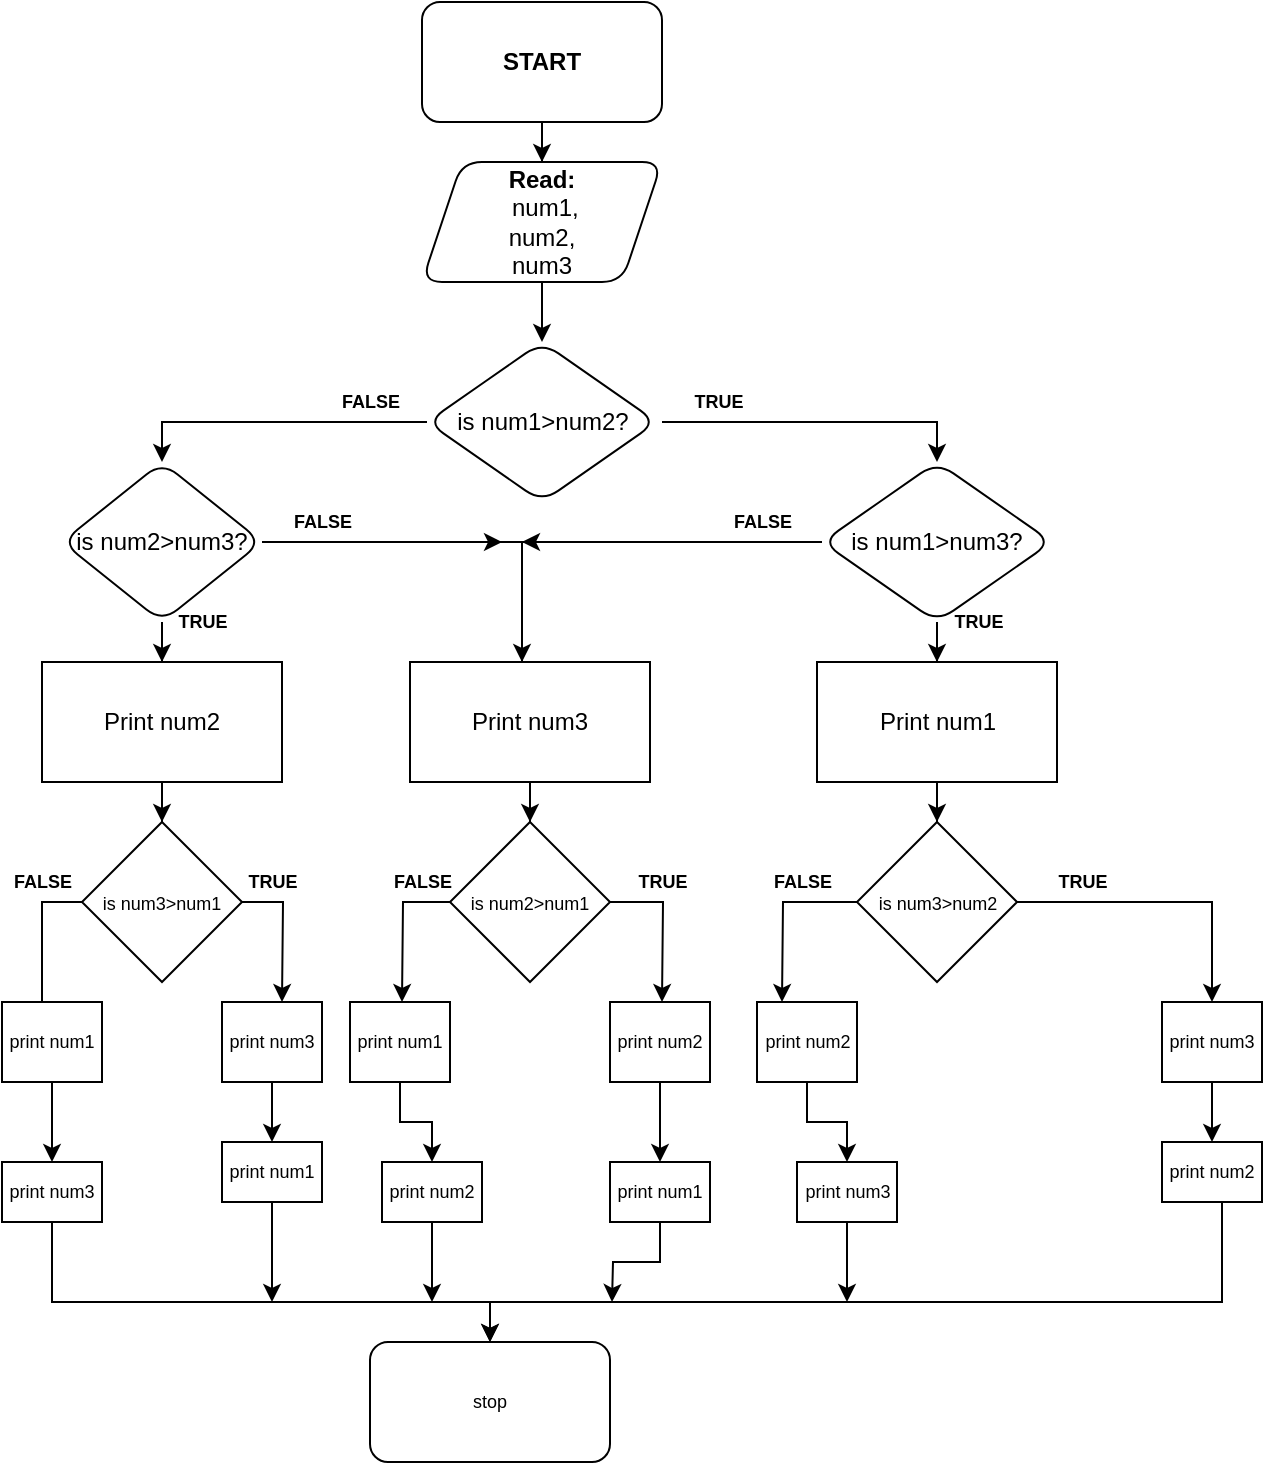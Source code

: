 <mxfile version="19.0.3" type="github">
  <diagram id="C5RBs43oDa-KdzZeNtuy" name="Page-1">
    <mxGraphModel dx="599" dy="337" grid="1" gridSize="10" guides="1" tooltips="1" connect="1" arrows="1" fold="1" page="1" pageScale="1" pageWidth="827" pageHeight="1169" math="0" shadow="0">
      <root>
        <mxCell id="WIyWlLk6GJQsqaUBKTNV-0" />
        <mxCell id="WIyWlLk6GJQsqaUBKTNV-1" parent="WIyWlLk6GJQsqaUBKTNV-0" />
        <mxCell id="LlKvp34tVeATpkxpAkD_-2" value="" style="edgeStyle=orthogonalEdgeStyle;rounded=0;orthogonalLoop=1;jettySize=auto;html=1;" edge="1" parent="WIyWlLk6GJQsqaUBKTNV-1" source="LlKvp34tVeATpkxpAkD_-0" target="LlKvp34tVeATpkxpAkD_-1">
          <mxGeometry relative="1" as="geometry" />
        </mxCell>
        <mxCell id="LlKvp34tVeATpkxpAkD_-0" value="&lt;b&gt;START&lt;/b&gt;" style="rounded=1;whiteSpace=wrap;html=1;" vertex="1" parent="WIyWlLk6GJQsqaUBKTNV-1">
          <mxGeometry x="360" y="10" width="120" height="60" as="geometry" />
        </mxCell>
        <mxCell id="LlKvp34tVeATpkxpAkD_-4" value="" style="edgeStyle=orthogonalEdgeStyle;rounded=0;orthogonalLoop=1;jettySize=auto;html=1;" edge="1" parent="WIyWlLk6GJQsqaUBKTNV-1" source="LlKvp34tVeATpkxpAkD_-1" target="LlKvp34tVeATpkxpAkD_-3">
          <mxGeometry relative="1" as="geometry" />
        </mxCell>
        <mxCell id="LlKvp34tVeATpkxpAkD_-1" value="&lt;b&gt;Read:&lt;/b&gt;&lt;br&gt;&amp;nbsp;num1, &lt;br&gt;num2,&lt;br&gt;num3" style="shape=parallelogram;perimeter=parallelogramPerimeter;whiteSpace=wrap;html=1;fixedSize=1;rounded=1;" vertex="1" parent="WIyWlLk6GJQsqaUBKTNV-1">
          <mxGeometry x="360" y="90" width="120" height="60" as="geometry" />
        </mxCell>
        <mxCell id="LlKvp34tVeATpkxpAkD_-11" style="edgeStyle=orthogonalEdgeStyle;rounded=0;orthogonalLoop=1;jettySize=auto;html=1;entryX=0.5;entryY=0;entryDx=0;entryDy=0;" edge="1" parent="WIyWlLk6GJQsqaUBKTNV-1" target="LlKvp34tVeATpkxpAkD_-8">
          <mxGeometry relative="1" as="geometry">
            <mxPoint x="480" y="220" as="sourcePoint" />
            <Array as="points">
              <mxPoint x="618" y="220" />
            </Array>
          </mxGeometry>
        </mxCell>
        <mxCell id="LlKvp34tVeATpkxpAkD_-12" style="edgeStyle=orthogonalEdgeStyle;rounded=0;orthogonalLoop=1;jettySize=auto;html=1;entryX=0.5;entryY=0;entryDx=0;entryDy=0;" edge="1" parent="WIyWlLk6GJQsqaUBKTNV-1" source="LlKvp34tVeATpkxpAkD_-3" target="LlKvp34tVeATpkxpAkD_-7">
          <mxGeometry relative="1" as="geometry" />
        </mxCell>
        <mxCell id="LlKvp34tVeATpkxpAkD_-3" value="is num1&amp;gt;num2?" style="rhombus;whiteSpace=wrap;html=1;rounded=1;" vertex="1" parent="WIyWlLk6GJQsqaUBKTNV-1">
          <mxGeometry x="362.5" y="180" width="115" height="80" as="geometry" />
        </mxCell>
        <mxCell id="LlKvp34tVeATpkxpAkD_-14" style="edgeStyle=orthogonalEdgeStyle;rounded=0;orthogonalLoop=1;jettySize=auto;html=1;" edge="1" parent="WIyWlLk6GJQsqaUBKTNV-1" source="LlKvp34tVeATpkxpAkD_-7">
          <mxGeometry relative="1" as="geometry">
            <mxPoint x="400" y="280" as="targetPoint" />
          </mxGeometry>
        </mxCell>
        <mxCell id="LlKvp34tVeATpkxpAkD_-17" style="edgeStyle=orthogonalEdgeStyle;rounded=0;orthogonalLoop=1;jettySize=auto;html=1;exitX=1;exitY=0.5;exitDx=0;exitDy=0;entryX=0.5;entryY=0;entryDx=0;entryDy=0;" edge="1" parent="WIyWlLk6GJQsqaUBKTNV-1" source="LlKvp34tVeATpkxpAkD_-7" target="LlKvp34tVeATpkxpAkD_-19">
          <mxGeometry relative="1" as="geometry">
            <mxPoint x="403" y="330" as="targetPoint" />
            <Array as="points">
              <mxPoint x="410" y="280" />
              <mxPoint x="410" y="360" />
            </Array>
          </mxGeometry>
        </mxCell>
        <mxCell id="LlKvp34tVeATpkxpAkD_-22" value="" style="edgeStyle=orthogonalEdgeStyle;rounded=0;orthogonalLoop=1;jettySize=auto;html=1;" edge="1" parent="WIyWlLk6GJQsqaUBKTNV-1" source="LlKvp34tVeATpkxpAkD_-7" target="LlKvp34tVeATpkxpAkD_-20">
          <mxGeometry relative="1" as="geometry" />
        </mxCell>
        <mxCell id="LlKvp34tVeATpkxpAkD_-7" value="is num2&amp;gt;num3?" style="rhombus;whiteSpace=wrap;html=1;rounded=1;" vertex="1" parent="WIyWlLk6GJQsqaUBKTNV-1">
          <mxGeometry x="180" y="240" width="100" height="80" as="geometry" />
        </mxCell>
        <mxCell id="LlKvp34tVeATpkxpAkD_-13" style="edgeStyle=orthogonalEdgeStyle;rounded=0;orthogonalLoop=1;jettySize=auto;html=1;" edge="1" parent="WIyWlLk6GJQsqaUBKTNV-1" source="LlKvp34tVeATpkxpAkD_-8">
          <mxGeometry relative="1" as="geometry">
            <mxPoint x="410" y="280" as="targetPoint" />
            <Array as="points">
              <mxPoint x="420" y="280" />
              <mxPoint x="420" y="280" />
            </Array>
          </mxGeometry>
        </mxCell>
        <mxCell id="LlKvp34tVeATpkxpAkD_-18" style="edgeStyle=orthogonalEdgeStyle;rounded=0;orthogonalLoop=1;jettySize=auto;html=1;" edge="1" parent="WIyWlLk6GJQsqaUBKTNV-1" source="LlKvp34tVeATpkxpAkD_-8" target="LlKvp34tVeATpkxpAkD_-19">
          <mxGeometry relative="1" as="geometry">
            <mxPoint x="402.5" y="330" as="targetPoint" />
            <Array as="points">
              <mxPoint x="410" y="280" />
            </Array>
          </mxGeometry>
        </mxCell>
        <mxCell id="LlKvp34tVeATpkxpAkD_-23" value="" style="edgeStyle=orthogonalEdgeStyle;rounded=0;orthogonalLoop=1;jettySize=auto;html=1;" edge="1" parent="WIyWlLk6GJQsqaUBKTNV-1" source="LlKvp34tVeATpkxpAkD_-8" target="LlKvp34tVeATpkxpAkD_-21">
          <mxGeometry relative="1" as="geometry" />
        </mxCell>
        <mxCell id="LlKvp34tVeATpkxpAkD_-8" value="is num1&amp;gt;num3?" style="rhombus;whiteSpace=wrap;html=1;rounded=1;" vertex="1" parent="WIyWlLk6GJQsqaUBKTNV-1">
          <mxGeometry x="560" y="240" width="115" height="80" as="geometry" />
        </mxCell>
        <mxCell id="LlKvp34tVeATpkxpAkD_-29" value="" style="edgeStyle=orthogonalEdgeStyle;rounded=0;orthogonalLoop=1;jettySize=auto;html=1;fontSize=9;" edge="1" parent="WIyWlLk6GJQsqaUBKTNV-1" source="LlKvp34tVeATpkxpAkD_-19" target="LlKvp34tVeATpkxpAkD_-28">
          <mxGeometry relative="1" as="geometry" />
        </mxCell>
        <mxCell id="LlKvp34tVeATpkxpAkD_-19" value="Print num3" style="rounded=0;whiteSpace=wrap;html=1;" vertex="1" parent="WIyWlLk6GJQsqaUBKTNV-1">
          <mxGeometry x="354" y="340" width="120" height="60" as="geometry" />
        </mxCell>
        <mxCell id="LlKvp34tVeATpkxpAkD_-25" value="" style="edgeStyle=orthogonalEdgeStyle;rounded=0;orthogonalLoop=1;jettySize=auto;html=1;fontSize=9;" edge="1" parent="WIyWlLk6GJQsqaUBKTNV-1" source="LlKvp34tVeATpkxpAkD_-20" target="LlKvp34tVeATpkxpAkD_-24">
          <mxGeometry relative="1" as="geometry" />
        </mxCell>
        <mxCell id="LlKvp34tVeATpkxpAkD_-20" value="Print num2" style="rounded=0;whiteSpace=wrap;html=1;" vertex="1" parent="WIyWlLk6GJQsqaUBKTNV-1">
          <mxGeometry x="170" y="340" width="120" height="60" as="geometry" />
        </mxCell>
        <mxCell id="LlKvp34tVeATpkxpAkD_-27" value="" style="edgeStyle=orthogonalEdgeStyle;rounded=0;orthogonalLoop=1;jettySize=auto;html=1;fontSize=9;" edge="1" parent="WIyWlLk6GJQsqaUBKTNV-1" source="LlKvp34tVeATpkxpAkD_-21" target="LlKvp34tVeATpkxpAkD_-26">
          <mxGeometry relative="1" as="geometry" />
        </mxCell>
        <mxCell id="LlKvp34tVeATpkxpAkD_-21" value="Print num1" style="rounded=0;whiteSpace=wrap;html=1;" vertex="1" parent="WIyWlLk6GJQsqaUBKTNV-1">
          <mxGeometry x="557.5" y="340" width="120" height="60" as="geometry" />
        </mxCell>
        <mxCell id="LlKvp34tVeATpkxpAkD_-69" style="edgeStyle=orthogonalEdgeStyle;rounded=0;orthogonalLoop=1;jettySize=auto;html=1;fontSize=9;" edge="1" parent="WIyWlLk6GJQsqaUBKTNV-1" source="LlKvp34tVeATpkxpAkD_-24">
          <mxGeometry relative="1" as="geometry">
            <mxPoint x="290" y="510" as="targetPoint" />
          </mxGeometry>
        </mxCell>
        <mxCell id="LlKvp34tVeATpkxpAkD_-83" style="edgeStyle=orthogonalEdgeStyle;rounded=0;orthogonalLoop=1;jettySize=auto;html=1;fontSize=9;" edge="1" parent="WIyWlLk6GJQsqaUBKTNV-1" source="LlKvp34tVeATpkxpAkD_-24">
          <mxGeometry relative="1" as="geometry">
            <mxPoint x="170" y="510.0" as="targetPoint" />
          </mxGeometry>
        </mxCell>
        <mxCell id="LlKvp34tVeATpkxpAkD_-24" value="&lt;font style=&quot;font-size: 9px;&quot;&gt;is num3&amp;gt;num1&lt;/font&gt;" style="rhombus;whiteSpace=wrap;html=1;" vertex="1" parent="WIyWlLk6GJQsqaUBKTNV-1">
          <mxGeometry x="190" y="420" width="80" height="80" as="geometry" />
        </mxCell>
        <mxCell id="LlKvp34tVeATpkxpAkD_-79" style="edgeStyle=orthogonalEdgeStyle;rounded=0;orthogonalLoop=1;jettySize=auto;html=1;entryX=0.5;entryY=0;entryDx=0;entryDy=0;fontSize=9;" edge="1" parent="WIyWlLk6GJQsqaUBKTNV-1" source="LlKvp34tVeATpkxpAkD_-26" target="LlKvp34tVeATpkxpAkD_-57">
          <mxGeometry relative="1" as="geometry" />
        </mxCell>
        <mxCell id="LlKvp34tVeATpkxpAkD_-80" style="edgeStyle=orthogonalEdgeStyle;rounded=0;orthogonalLoop=1;jettySize=auto;html=1;fontSize=9;" edge="1" parent="WIyWlLk6GJQsqaUBKTNV-1" source="LlKvp34tVeATpkxpAkD_-26">
          <mxGeometry relative="1" as="geometry">
            <mxPoint x="540" y="510.0" as="targetPoint" />
          </mxGeometry>
        </mxCell>
        <mxCell id="LlKvp34tVeATpkxpAkD_-26" value="&lt;font style=&quot;font-size: 9px;&quot;&gt;is num3&amp;gt;num2&lt;/font&gt;" style="rhombus;whiteSpace=wrap;html=1;" vertex="1" parent="WIyWlLk6GJQsqaUBKTNV-1">
          <mxGeometry x="577.5" y="420" width="80" height="80" as="geometry" />
        </mxCell>
        <mxCell id="LlKvp34tVeATpkxpAkD_-70" style="edgeStyle=orthogonalEdgeStyle;rounded=0;orthogonalLoop=1;jettySize=auto;html=1;fontSize=9;" edge="1" parent="WIyWlLk6GJQsqaUBKTNV-1" source="LlKvp34tVeATpkxpAkD_-28">
          <mxGeometry relative="1" as="geometry">
            <mxPoint x="480" y="510.0" as="targetPoint" />
          </mxGeometry>
        </mxCell>
        <mxCell id="LlKvp34tVeATpkxpAkD_-82" style="edgeStyle=orthogonalEdgeStyle;rounded=0;orthogonalLoop=1;jettySize=auto;html=1;fontSize=9;" edge="1" parent="WIyWlLk6GJQsqaUBKTNV-1" source="LlKvp34tVeATpkxpAkD_-28">
          <mxGeometry relative="1" as="geometry">
            <mxPoint x="350" y="510.0" as="targetPoint" />
          </mxGeometry>
        </mxCell>
        <mxCell id="LlKvp34tVeATpkxpAkD_-28" value="&lt;font style=&quot;font-size: 9px;&quot;&gt;is num2&amp;gt;num1&lt;/font&gt;" style="rhombus;whiteSpace=wrap;html=1;" vertex="1" parent="WIyWlLk6GJQsqaUBKTNV-1">
          <mxGeometry x="374" y="420" width="80" height="80" as="geometry" />
        </mxCell>
        <mxCell id="LlKvp34tVeATpkxpAkD_-32" value="stop" style="rounded=1;whiteSpace=wrap;html=1;fontSize=9;" vertex="1" parent="WIyWlLk6GJQsqaUBKTNV-1">
          <mxGeometry x="334" y="680" width="120" height="60" as="geometry" />
        </mxCell>
        <mxCell id="LlKvp34tVeATpkxpAkD_-42" value="" style="edgeStyle=orthogonalEdgeStyle;rounded=0;orthogonalLoop=1;jettySize=auto;html=1;fontSize=9;" edge="1" parent="WIyWlLk6GJQsqaUBKTNV-1" source="LlKvp34tVeATpkxpAkD_-43" target="LlKvp34tVeATpkxpAkD_-44">
          <mxGeometry relative="1" as="geometry" />
        </mxCell>
        <mxCell id="LlKvp34tVeATpkxpAkD_-43" value="print num3" style="rounded=0;whiteSpace=wrap;html=1;fontSize=9;" vertex="1" parent="WIyWlLk6GJQsqaUBKTNV-1">
          <mxGeometry x="260" y="510" width="50" height="40" as="geometry" />
        </mxCell>
        <mxCell id="LlKvp34tVeATpkxpAkD_-63" style="edgeStyle=orthogonalEdgeStyle;rounded=0;orthogonalLoop=1;jettySize=auto;html=1;fontSize=9;" edge="1" parent="WIyWlLk6GJQsqaUBKTNV-1" source="LlKvp34tVeATpkxpAkD_-44">
          <mxGeometry relative="1" as="geometry">
            <mxPoint x="285" y="660" as="targetPoint" />
          </mxGeometry>
        </mxCell>
        <mxCell id="LlKvp34tVeATpkxpAkD_-44" value="print num1" style="rounded=0;whiteSpace=wrap;html=1;fontSize=9;" vertex="1" parent="WIyWlLk6GJQsqaUBKTNV-1">
          <mxGeometry x="260" y="580" width="50" height="30" as="geometry" />
        </mxCell>
        <mxCell id="LlKvp34tVeATpkxpAkD_-45" value="" style="edgeStyle=orthogonalEdgeStyle;rounded=0;orthogonalLoop=1;jettySize=auto;html=1;fontSize=9;" edge="1" parent="WIyWlLk6GJQsqaUBKTNV-1" source="LlKvp34tVeATpkxpAkD_-46" target="LlKvp34tVeATpkxpAkD_-47">
          <mxGeometry relative="1" as="geometry" />
        </mxCell>
        <mxCell id="LlKvp34tVeATpkxpAkD_-46" value="print num1" style="rounded=0;whiteSpace=wrap;html=1;fontSize=9;" vertex="1" parent="WIyWlLk6GJQsqaUBKTNV-1">
          <mxGeometry x="150" y="510" width="50" height="40" as="geometry" />
        </mxCell>
        <mxCell id="LlKvp34tVeATpkxpAkD_-62" style="edgeStyle=orthogonalEdgeStyle;rounded=0;orthogonalLoop=1;jettySize=auto;html=1;fontSize=9;" edge="1" parent="WIyWlLk6GJQsqaUBKTNV-1" source="LlKvp34tVeATpkxpAkD_-47" target="LlKvp34tVeATpkxpAkD_-32">
          <mxGeometry relative="1" as="geometry">
            <Array as="points">
              <mxPoint x="175" y="660" />
              <mxPoint x="394" y="660" />
            </Array>
          </mxGeometry>
        </mxCell>
        <mxCell id="LlKvp34tVeATpkxpAkD_-47" value="print num3" style="rounded=0;whiteSpace=wrap;html=1;fontSize=9;" vertex="1" parent="WIyWlLk6GJQsqaUBKTNV-1">
          <mxGeometry x="150" y="590" width="50" height="30" as="geometry" />
        </mxCell>
        <mxCell id="LlKvp34tVeATpkxpAkD_-50" value="" style="edgeStyle=orthogonalEdgeStyle;rounded=0;orthogonalLoop=1;jettySize=auto;html=1;fontSize=9;" edge="1" parent="WIyWlLk6GJQsqaUBKTNV-1" source="LlKvp34tVeATpkxpAkD_-51" target="LlKvp34tVeATpkxpAkD_-52">
          <mxGeometry relative="1" as="geometry" />
        </mxCell>
        <mxCell id="LlKvp34tVeATpkxpAkD_-51" value="print num2" style="rounded=0;whiteSpace=wrap;html=1;fontSize=9;" vertex="1" parent="WIyWlLk6GJQsqaUBKTNV-1">
          <mxGeometry x="454" y="510" width="50" height="40" as="geometry" />
        </mxCell>
        <mxCell id="LlKvp34tVeATpkxpAkD_-66" style="edgeStyle=orthogonalEdgeStyle;rounded=0;orthogonalLoop=1;jettySize=auto;html=1;fontSize=9;" edge="1" parent="WIyWlLk6GJQsqaUBKTNV-1" source="LlKvp34tVeATpkxpAkD_-52">
          <mxGeometry relative="1" as="geometry">
            <mxPoint x="455" y="660.0" as="targetPoint" />
          </mxGeometry>
        </mxCell>
        <mxCell id="LlKvp34tVeATpkxpAkD_-52" value="print num1" style="rounded=0;whiteSpace=wrap;html=1;fontSize=9;" vertex="1" parent="WIyWlLk6GJQsqaUBKTNV-1">
          <mxGeometry x="454" y="590" width="50" height="30" as="geometry" />
        </mxCell>
        <mxCell id="LlKvp34tVeATpkxpAkD_-53" value="" style="edgeStyle=orthogonalEdgeStyle;rounded=0;orthogonalLoop=1;jettySize=auto;html=1;fontSize=9;" edge="1" parent="WIyWlLk6GJQsqaUBKTNV-1" source="LlKvp34tVeATpkxpAkD_-54" target="LlKvp34tVeATpkxpAkD_-55">
          <mxGeometry relative="1" as="geometry" />
        </mxCell>
        <mxCell id="LlKvp34tVeATpkxpAkD_-54" value="print num1" style="rounded=0;whiteSpace=wrap;html=1;fontSize=9;" vertex="1" parent="WIyWlLk6GJQsqaUBKTNV-1">
          <mxGeometry x="324" y="510" width="50" height="40" as="geometry" />
        </mxCell>
        <mxCell id="LlKvp34tVeATpkxpAkD_-64" style="edgeStyle=orthogonalEdgeStyle;rounded=0;orthogonalLoop=1;jettySize=auto;html=1;fontSize=9;" edge="1" parent="WIyWlLk6GJQsqaUBKTNV-1" source="LlKvp34tVeATpkxpAkD_-55">
          <mxGeometry relative="1" as="geometry">
            <mxPoint x="365" y="660.0" as="targetPoint" />
          </mxGeometry>
        </mxCell>
        <mxCell id="LlKvp34tVeATpkxpAkD_-55" value="print num2" style="rounded=0;whiteSpace=wrap;html=1;fontSize=9;" vertex="1" parent="WIyWlLk6GJQsqaUBKTNV-1">
          <mxGeometry x="340" y="590" width="50" height="30" as="geometry" />
        </mxCell>
        <mxCell id="LlKvp34tVeATpkxpAkD_-56" value="" style="edgeStyle=orthogonalEdgeStyle;rounded=0;orthogonalLoop=1;jettySize=auto;html=1;fontSize=9;" edge="1" parent="WIyWlLk6GJQsqaUBKTNV-1" source="LlKvp34tVeATpkxpAkD_-57" target="LlKvp34tVeATpkxpAkD_-58">
          <mxGeometry relative="1" as="geometry" />
        </mxCell>
        <mxCell id="LlKvp34tVeATpkxpAkD_-57" value="print num3" style="rounded=0;whiteSpace=wrap;html=1;fontSize=9;" vertex="1" parent="WIyWlLk6GJQsqaUBKTNV-1">
          <mxGeometry x="730" y="510" width="50" height="40" as="geometry" />
        </mxCell>
        <mxCell id="LlKvp34tVeATpkxpAkD_-65" style="edgeStyle=orthogonalEdgeStyle;rounded=0;orthogonalLoop=1;jettySize=auto;html=1;entryX=0.5;entryY=0;entryDx=0;entryDy=0;fontSize=9;" edge="1" parent="WIyWlLk6GJQsqaUBKTNV-1" source="LlKvp34tVeATpkxpAkD_-58" target="LlKvp34tVeATpkxpAkD_-32">
          <mxGeometry relative="1" as="geometry">
            <Array as="points">
              <mxPoint x="760" y="660" />
              <mxPoint x="394" y="660" />
            </Array>
          </mxGeometry>
        </mxCell>
        <mxCell id="LlKvp34tVeATpkxpAkD_-58" value="print num2" style="rounded=0;whiteSpace=wrap;html=1;fontSize=9;" vertex="1" parent="WIyWlLk6GJQsqaUBKTNV-1">
          <mxGeometry x="730" y="580" width="50" height="30" as="geometry" />
        </mxCell>
        <mxCell id="LlKvp34tVeATpkxpAkD_-59" value="" style="edgeStyle=orthogonalEdgeStyle;rounded=0;orthogonalLoop=1;jettySize=auto;html=1;fontSize=9;" edge="1" parent="WIyWlLk6GJQsqaUBKTNV-1" source="LlKvp34tVeATpkxpAkD_-60" target="LlKvp34tVeATpkxpAkD_-61">
          <mxGeometry relative="1" as="geometry" />
        </mxCell>
        <mxCell id="LlKvp34tVeATpkxpAkD_-60" value="print num2" style="rounded=0;whiteSpace=wrap;html=1;fontSize=9;" vertex="1" parent="WIyWlLk6GJQsqaUBKTNV-1">
          <mxGeometry x="527.5" y="510" width="50" height="40" as="geometry" />
        </mxCell>
        <mxCell id="LlKvp34tVeATpkxpAkD_-67" style="edgeStyle=orthogonalEdgeStyle;rounded=0;orthogonalLoop=1;jettySize=auto;html=1;fontSize=9;" edge="1" parent="WIyWlLk6GJQsqaUBKTNV-1" source="LlKvp34tVeATpkxpAkD_-61">
          <mxGeometry relative="1" as="geometry">
            <mxPoint x="572.5" y="660.0" as="targetPoint" />
          </mxGeometry>
        </mxCell>
        <mxCell id="LlKvp34tVeATpkxpAkD_-61" value="print num3" style="rounded=0;whiteSpace=wrap;html=1;fontSize=9;" vertex="1" parent="WIyWlLk6GJQsqaUBKTNV-1">
          <mxGeometry x="547.5" y="590" width="50" height="30" as="geometry" />
        </mxCell>
        <mxCell id="LlKvp34tVeATpkxpAkD_-84" value="&lt;b&gt;TRUE&lt;/b&gt;" style="text;html=1;align=center;verticalAlign=middle;resizable=0;points=[];autosize=1;strokeColor=none;fillColor=none;fontSize=9;" vertex="1" parent="WIyWlLk6GJQsqaUBKTNV-1">
          <mxGeometry x="487.5" y="200" width="40" height="20" as="geometry" />
        </mxCell>
        <mxCell id="LlKvp34tVeATpkxpAkD_-85" value="&lt;b&gt;FALSE&lt;/b&gt;" style="text;html=1;align=center;verticalAlign=middle;resizable=0;points=[];autosize=1;strokeColor=none;fillColor=none;fontSize=9;" vertex="1" parent="WIyWlLk6GJQsqaUBKTNV-1">
          <mxGeometry x="314" y="200" width="40" height="20" as="geometry" />
        </mxCell>
        <mxCell id="LlKvp34tVeATpkxpAkD_-86" value="&lt;b&gt;FALSE&lt;/b&gt;" style="text;html=1;align=center;verticalAlign=middle;resizable=0;points=[];autosize=1;strokeColor=none;fillColor=none;fontSize=9;" vertex="1" parent="WIyWlLk6GJQsqaUBKTNV-1">
          <mxGeometry x="290" y="260" width="40" height="20" as="geometry" />
        </mxCell>
        <mxCell id="LlKvp34tVeATpkxpAkD_-87" value="&lt;b&gt;FALSE&lt;/b&gt;" style="text;html=1;align=center;verticalAlign=middle;resizable=0;points=[];autosize=1;strokeColor=none;fillColor=none;fontSize=9;" vertex="1" parent="WIyWlLk6GJQsqaUBKTNV-1">
          <mxGeometry x="510" y="260" width="40" height="20" as="geometry" />
        </mxCell>
        <mxCell id="LlKvp34tVeATpkxpAkD_-88" value="&lt;b&gt;TRUE&lt;/b&gt;" style="text;html=1;align=center;verticalAlign=middle;resizable=0;points=[];autosize=1;strokeColor=none;fillColor=none;fontSize=9;" vertex="1" parent="WIyWlLk6GJQsqaUBKTNV-1">
          <mxGeometry x="230" y="310" width="40" height="20" as="geometry" />
        </mxCell>
        <mxCell id="LlKvp34tVeATpkxpAkD_-89" value="&lt;b&gt;TRUE&lt;/b&gt;" style="text;html=1;align=center;verticalAlign=middle;resizable=0;points=[];autosize=1;strokeColor=none;fillColor=none;fontSize=9;" vertex="1" parent="WIyWlLk6GJQsqaUBKTNV-1">
          <mxGeometry x="617.5" y="310" width="40" height="20" as="geometry" />
        </mxCell>
        <mxCell id="LlKvp34tVeATpkxpAkD_-90" value="&lt;b&gt;TRUE&lt;/b&gt;" style="text;html=1;align=center;verticalAlign=middle;resizable=0;points=[];autosize=1;strokeColor=none;fillColor=none;fontSize=9;" vertex="1" parent="WIyWlLk6GJQsqaUBKTNV-1">
          <mxGeometry x="265" y="440" width="40" height="20" as="geometry" />
        </mxCell>
        <mxCell id="LlKvp34tVeATpkxpAkD_-91" value="&lt;b&gt;TRUE&lt;/b&gt;" style="text;html=1;align=center;verticalAlign=middle;resizable=0;points=[];autosize=1;strokeColor=none;fillColor=none;fontSize=9;" vertex="1" parent="WIyWlLk6GJQsqaUBKTNV-1">
          <mxGeometry x="460" y="440" width="40" height="20" as="geometry" />
        </mxCell>
        <mxCell id="LlKvp34tVeATpkxpAkD_-94" value="&lt;b&gt;TRUE&lt;/b&gt;" style="text;html=1;align=center;verticalAlign=middle;resizable=0;points=[];autosize=1;strokeColor=none;fillColor=none;fontSize=9;" vertex="1" parent="WIyWlLk6GJQsqaUBKTNV-1">
          <mxGeometry x="670" y="440" width="40" height="20" as="geometry" />
        </mxCell>
        <mxCell id="LlKvp34tVeATpkxpAkD_-95" value="&lt;b&gt;FALSE&lt;/b&gt;" style="text;html=1;align=center;verticalAlign=middle;resizable=0;points=[];autosize=1;strokeColor=none;fillColor=none;fontSize=9;" vertex="1" parent="WIyWlLk6GJQsqaUBKTNV-1">
          <mxGeometry x="530" y="440" width="40" height="20" as="geometry" />
        </mxCell>
        <mxCell id="LlKvp34tVeATpkxpAkD_-96" value="&lt;b&gt;FALSE&lt;/b&gt;" style="text;html=1;align=center;verticalAlign=middle;resizable=0;points=[];autosize=1;strokeColor=none;fillColor=none;fontSize=9;" vertex="1" parent="WIyWlLk6GJQsqaUBKTNV-1">
          <mxGeometry x="340" y="440" width="40" height="20" as="geometry" />
        </mxCell>
        <mxCell id="LlKvp34tVeATpkxpAkD_-97" value="&lt;b&gt;FALSE&lt;/b&gt;" style="text;html=1;align=center;verticalAlign=middle;resizable=0;points=[];autosize=1;strokeColor=none;fillColor=none;fontSize=9;" vertex="1" parent="WIyWlLk6GJQsqaUBKTNV-1">
          <mxGeometry x="150" y="440" width="40" height="20" as="geometry" />
        </mxCell>
      </root>
    </mxGraphModel>
  </diagram>
</mxfile>
